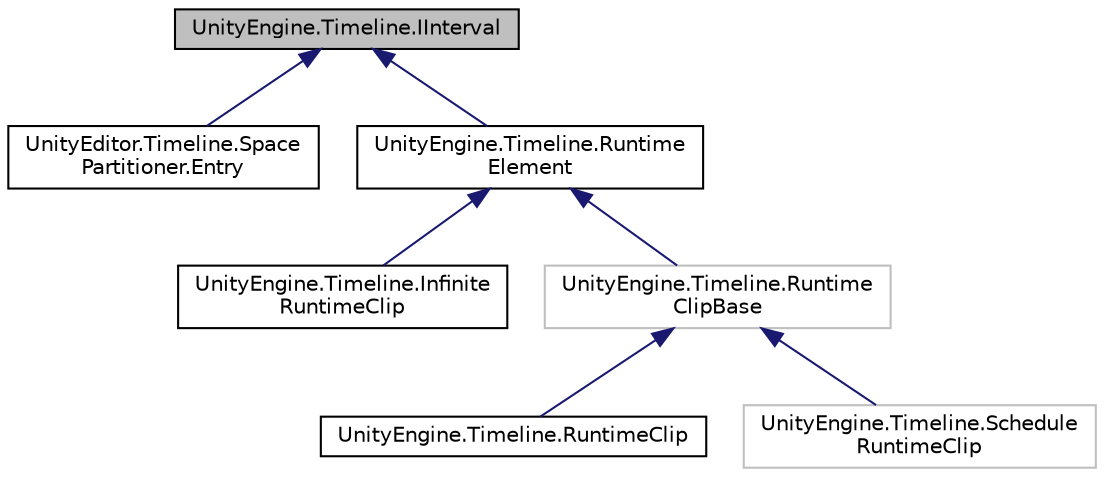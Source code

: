 digraph "UnityEngine.Timeline.IInterval"
{
 // LATEX_PDF_SIZE
  edge [fontname="Helvetica",fontsize="10",labelfontname="Helvetica",labelfontsize="10"];
  node [fontname="Helvetica",fontsize="10",shape=record];
  Node1 [label="UnityEngine.Timeline.IInterval",height=0.2,width=0.4,color="black", fillcolor="grey75", style="filled", fontcolor="black",tooltip=" "];
  Node1 -> Node2 [dir="back",color="midnightblue",fontsize="10",style="solid",fontname="Helvetica"];
  Node2 [label="UnityEditor.Timeline.Space\lPartitioner.Entry",height=0.2,width=0.4,color="black", fillcolor="white", style="filled",URL="$struct_unity_editor_1_1_timeline_1_1_space_partitioner_1_1_entry.html",tooltip=" "];
  Node1 -> Node3 [dir="back",color="midnightblue",fontsize="10",style="solid",fontname="Helvetica"];
  Node3 [label="UnityEngine.Timeline.Runtime\lElement",height=0.2,width=0.4,color="black", fillcolor="white", style="filled",URL="$class_unity_engine_1_1_timeline_1_1_runtime_element.html",tooltip=" "];
  Node3 -> Node4 [dir="back",color="midnightblue",fontsize="10",style="solid",fontname="Helvetica"];
  Node4 [label="UnityEngine.Timeline.Infinite\lRuntimeClip",height=0.2,width=0.4,color="black", fillcolor="white", style="filled",URL="$class_unity_engine_1_1_timeline_1_1_infinite_runtime_clip.html",tooltip="Runtime clip customized for 'infinite' tracks playables. Used for clips whose time needs to match the..."];
  Node3 -> Node5 [dir="back",color="midnightblue",fontsize="10",style="solid",fontname="Helvetica"];
  Node5 [label="UnityEngine.Timeline.Runtime\lClipBase",height=0.2,width=0.4,color="grey75", fillcolor="white", style="filled",tooltip=" "];
  Node5 -> Node6 [dir="back",color="midnightblue",fontsize="10",style="solid",fontname="Helvetica"];
  Node6 [label="UnityEngine.Timeline.RuntimeClip",height=0.2,width=0.4,color="black", fillcolor="white", style="filled",URL="$class_unity_engine_1_1_timeline_1_1_runtime_clip.html",tooltip=" "];
  Node5 -> Node7 [dir="back",color="midnightblue",fontsize="10",style="solid",fontname="Helvetica"];
  Node7 [label="UnityEngine.Timeline.Schedule\lRuntimeClip",height=0.2,width=0.4,color="grey75", fillcolor="white", style="filled",tooltip=" "];
}
